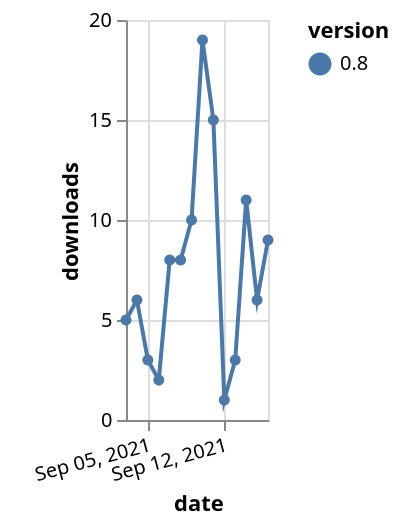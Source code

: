 {"$schema": "https://vega.github.io/schema/vega-lite/v5.json", "description": "A simple bar chart with embedded data.", "data": {"values": [{"date": "2021-09-03", "total": 5019, "delta": 5, "version": "0.8"}, {"date": "2021-09-04", "total": 5025, "delta": 6, "version": "0.8"}, {"date": "2021-09-05", "total": 5028, "delta": 3, "version": "0.8"}, {"date": "2021-09-06", "total": 5030, "delta": 2, "version": "0.8"}, {"date": "2021-09-07", "total": 5038, "delta": 8, "version": "0.8"}, {"date": "2021-09-08", "total": 5046, "delta": 8, "version": "0.8"}, {"date": "2021-09-09", "total": 5056, "delta": 10, "version": "0.8"}, {"date": "2021-09-10", "total": 5075, "delta": 19, "version": "0.8"}, {"date": "2021-09-11", "total": 5090, "delta": 15, "version": "0.8"}, {"date": "2021-09-12", "total": 5091, "delta": 1, "version": "0.8"}, {"date": "2021-09-13", "total": 5094, "delta": 3, "version": "0.8"}, {"date": "2021-09-14", "total": 5105, "delta": 11, "version": "0.8"}, {"date": "2021-09-15", "total": 5111, "delta": 6, "version": "0.8"}, {"date": "2021-09-16", "total": 5120, "delta": 9, "version": "0.8"}]}, "width": "container", "mark": {"type": "line", "point": {"filled": true}}, "encoding": {"x": {"field": "date", "type": "temporal", "timeUnit": "yearmonthdate", "title": "date", "axis": {"labelAngle": -15}}, "y": {"field": "delta", "type": "quantitative", "title": "downloads"}, "color": {"field": "version", "type": "nominal"}, "tooltip": {"field": "delta"}}}